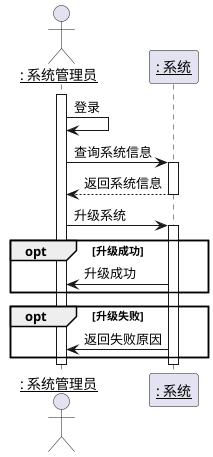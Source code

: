 @startuml
actor ": 系统管理员" as 系统管理员
participant ": 系统" as 系统
skinparam sequenceParticipant underline
activate 系统管理员
系统管理员->系统管理员:登录
系统管理员->系统:查询系统信息
activate 系统
系统-->系统管理员:返回系统信息
deactivate 系统
系统管理员->系统:升级系统
opt 升级成功
activate 系统
系统->系统管理员:升级成功
end
opt 升级失败
系统->系统管理员:返回失败原因
end
deactivate 系统
deactivate 系统管理员
@enduml